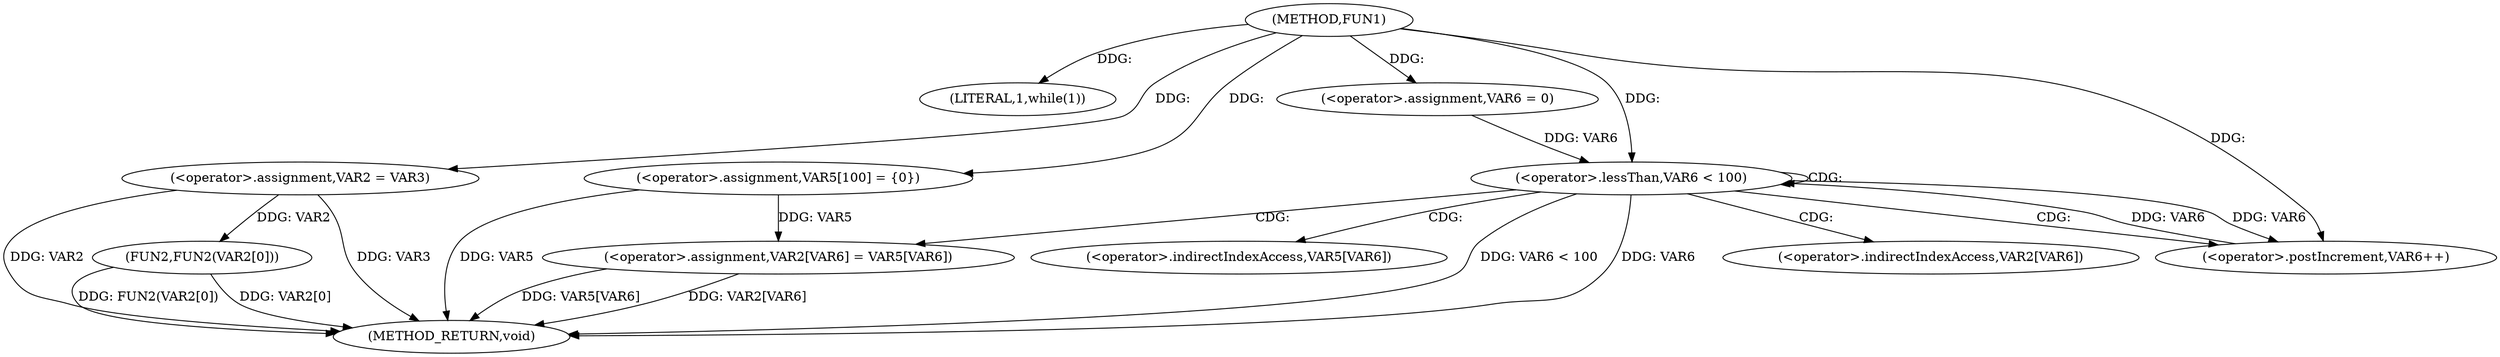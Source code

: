 digraph FUN1 {  
"1000100" [label = "(METHOD,FUN1)" ]
"1000139" [label = "(METHOD_RETURN,void)" ]
"1000106" [label = "(LITERAL,1,while(1))" ]
"1000108" [label = "(<operator>.assignment,VAR2 = VAR3)" ]
"1000114" [label = "(<operator>.assignment,VAR5[100] = {0})" ]
"1000119" [label = "(<operator>.assignment,VAR6 = 0)" ]
"1000122" [label = "(<operator>.lessThan,VAR6 < 100)" ]
"1000125" [label = "(<operator>.postIncrement,VAR6++)" ]
"1000128" [label = "(<operator>.assignment,VAR2[VAR6] = VAR5[VAR6])" ]
"1000135" [label = "(FUN2,FUN2(VAR2[0]))" ]
"1000129" [label = "(<operator>.indirectIndexAccess,VAR2[VAR6])" ]
"1000132" [label = "(<operator>.indirectIndexAccess,VAR5[VAR6])" ]
  "1000128" -> "1000139"  [ label = "DDG: VAR2[VAR6]"] 
  "1000114" -> "1000139"  [ label = "DDG: VAR5"] 
  "1000108" -> "1000139"  [ label = "DDG: VAR2"] 
  "1000122" -> "1000139"  [ label = "DDG: VAR6"] 
  "1000128" -> "1000139"  [ label = "DDG: VAR5[VAR6]"] 
  "1000135" -> "1000139"  [ label = "DDG: FUN2(VAR2[0])"] 
  "1000108" -> "1000139"  [ label = "DDG: VAR3"] 
  "1000135" -> "1000139"  [ label = "DDG: VAR2[0]"] 
  "1000122" -> "1000139"  [ label = "DDG: VAR6 < 100"] 
  "1000100" -> "1000106"  [ label = "DDG: "] 
  "1000100" -> "1000108"  [ label = "DDG: "] 
  "1000100" -> "1000114"  [ label = "DDG: "] 
  "1000100" -> "1000119"  [ label = "DDG: "] 
  "1000125" -> "1000122"  [ label = "DDG: VAR6"] 
  "1000119" -> "1000122"  [ label = "DDG: VAR6"] 
  "1000100" -> "1000122"  [ label = "DDG: "] 
  "1000122" -> "1000125"  [ label = "DDG: VAR6"] 
  "1000100" -> "1000125"  [ label = "DDG: "] 
  "1000114" -> "1000128"  [ label = "DDG: VAR5"] 
  "1000108" -> "1000135"  [ label = "DDG: VAR2"] 
  "1000122" -> "1000132"  [ label = "CDG: "] 
  "1000122" -> "1000128"  [ label = "CDG: "] 
  "1000122" -> "1000129"  [ label = "CDG: "] 
  "1000122" -> "1000125"  [ label = "CDG: "] 
  "1000122" -> "1000122"  [ label = "CDG: "] 
}
